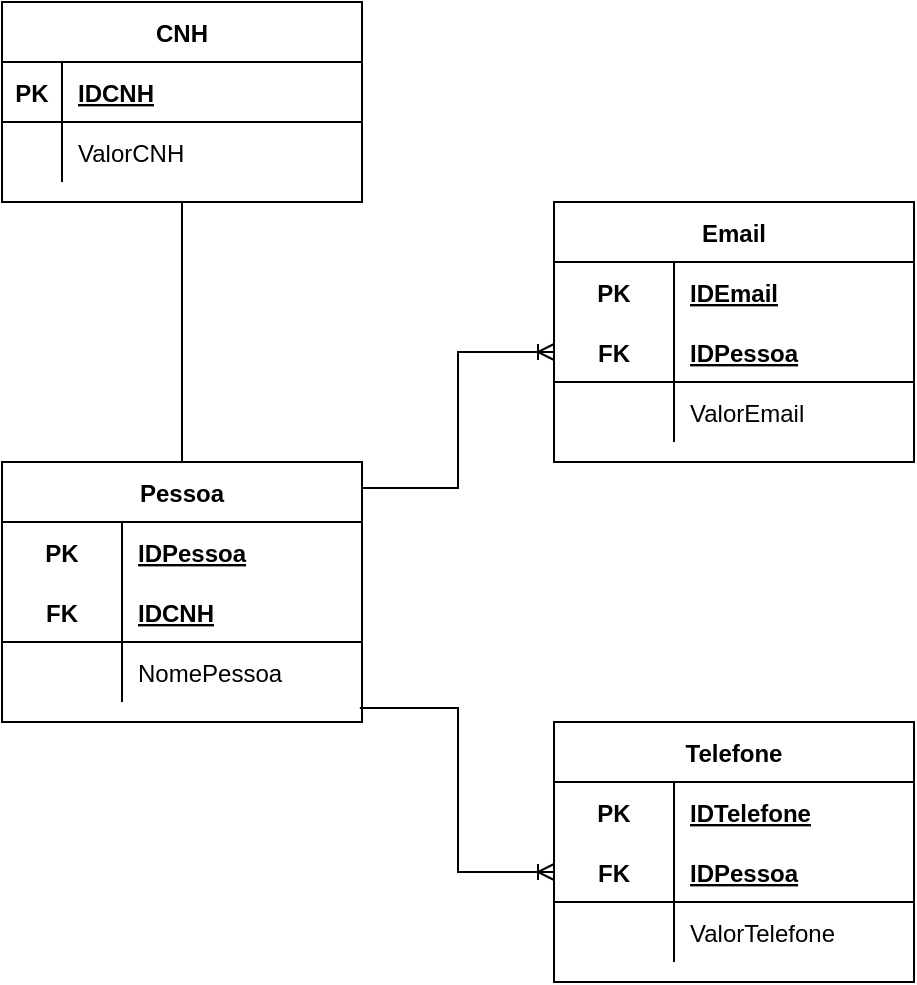 <mxfile version="14.9.4" type="device"><diagram id="CfOe3Xvw2XGtQVhN1G8H" name="Page-1"><mxGraphModel dx="782" dy="706" grid="1" gridSize="10" guides="1" tooltips="1" connect="1" arrows="1" fold="1" page="1" pageScale="1" pageWidth="827" pageHeight="1169" math="0" shadow="0"><root><mxCell id="0"/><mxCell id="1" parent="0"/><mxCell id="vPg4J-lkNEqCP9CRzpfn-147" style="edgeStyle=orthogonalEdgeStyle;rounded=0;orthogonalLoop=1;jettySize=auto;html=1;entryX=0.5;entryY=1;entryDx=0;entryDy=0;endArrow=none;endFill=0;" edge="1" parent="1" source="vPg4J-lkNEqCP9CRzpfn-1" target="vPg4J-lkNEqCP9CRzpfn-14"><mxGeometry relative="1" as="geometry"/></mxCell><mxCell id="vPg4J-lkNEqCP9CRzpfn-1" value="Pessoa" style="shape=table;startSize=30;container=1;collapsible=1;childLayout=tableLayout;fixedRows=1;rowLines=0;fontStyle=1;align=center;resizeLast=1;" vertex="1" parent="1"><mxGeometry x="324" y="270" width="180" height="130" as="geometry"/></mxCell><mxCell id="vPg4J-lkNEqCP9CRzpfn-2" value="" style="shape=partialRectangle;collapsible=0;dropTarget=0;pointerEvents=0;fillColor=none;top=0;left=0;bottom=0;right=0;points=[[0,0.5],[1,0.5]];portConstraint=eastwest;" vertex="1" parent="vPg4J-lkNEqCP9CRzpfn-1"><mxGeometry y="30" width="180" height="30" as="geometry"/></mxCell><mxCell id="vPg4J-lkNEqCP9CRzpfn-3" value="PK" style="shape=partialRectangle;connectable=0;fillColor=none;top=0;left=0;bottom=0;right=0;fontStyle=1;overflow=hidden;" vertex="1" parent="vPg4J-lkNEqCP9CRzpfn-2"><mxGeometry width="60" height="30" as="geometry"/></mxCell><mxCell id="vPg4J-lkNEqCP9CRzpfn-4" value="IDPessoa" style="shape=partialRectangle;connectable=0;fillColor=none;top=0;left=0;bottom=0;right=0;align=left;spacingLeft=6;fontStyle=5;overflow=hidden;" vertex="1" parent="vPg4J-lkNEqCP9CRzpfn-2"><mxGeometry x="60" width="120" height="30" as="geometry"/></mxCell><mxCell id="vPg4J-lkNEqCP9CRzpfn-5" value="" style="shape=partialRectangle;collapsible=0;dropTarget=0;pointerEvents=0;fillColor=none;top=0;left=0;bottom=0;right=0;points=[[0,0.5],[1,0.5]];portConstraint=eastwest;" vertex="1" parent="vPg4J-lkNEqCP9CRzpfn-1"><mxGeometry y="60" width="180" height="30" as="geometry"/></mxCell><mxCell id="vPg4J-lkNEqCP9CRzpfn-6" value="FK" style="shape=partialRectangle;connectable=0;fillColor=none;top=0;left=0;bottom=1;right=0;fontStyle=1;overflow=hidden;" vertex="1" parent="vPg4J-lkNEqCP9CRzpfn-5"><mxGeometry width="60" height="30" as="geometry"/></mxCell><mxCell id="vPg4J-lkNEqCP9CRzpfn-7" value="IDCNH" style="shape=partialRectangle;connectable=0;fillColor=none;top=0;left=0;bottom=1;right=0;align=left;spacingLeft=6;fontStyle=5;overflow=hidden;" vertex="1" parent="vPg4J-lkNEqCP9CRzpfn-5"><mxGeometry x="60" width="120" height="30" as="geometry"/></mxCell><mxCell id="vPg4J-lkNEqCP9CRzpfn-11" value="" style="shape=partialRectangle;collapsible=0;dropTarget=0;pointerEvents=0;fillColor=none;top=0;left=0;bottom=0;right=0;points=[[0,0.5],[1,0.5]];portConstraint=eastwest;" vertex="1" parent="vPg4J-lkNEqCP9CRzpfn-1"><mxGeometry y="90" width="180" height="30" as="geometry"/></mxCell><mxCell id="vPg4J-lkNEqCP9CRzpfn-12" value="" style="shape=partialRectangle;connectable=0;fillColor=none;top=0;left=0;bottom=0;right=0;editable=1;overflow=hidden;" vertex="1" parent="vPg4J-lkNEqCP9CRzpfn-11"><mxGeometry width="60" height="30" as="geometry"/></mxCell><mxCell id="vPg4J-lkNEqCP9CRzpfn-13" value="NomePessoa" style="shape=partialRectangle;connectable=0;fillColor=none;top=0;left=0;bottom=0;right=0;align=left;spacingLeft=6;overflow=hidden;" vertex="1" parent="vPg4J-lkNEqCP9CRzpfn-11"><mxGeometry x="60" width="120" height="30" as="geometry"/></mxCell><mxCell id="vPg4J-lkNEqCP9CRzpfn-14" value="CNH" style="shape=table;startSize=30;container=1;collapsible=1;childLayout=tableLayout;fixedRows=1;rowLines=0;fontStyle=1;align=center;resizeLast=1;" vertex="1" parent="1"><mxGeometry x="324" y="40" width="180" height="100" as="geometry"/></mxCell><mxCell id="vPg4J-lkNEqCP9CRzpfn-15" value="" style="shape=partialRectangle;collapsible=0;dropTarget=0;pointerEvents=0;fillColor=none;top=0;left=0;bottom=1;right=0;points=[[0,0.5],[1,0.5]];portConstraint=eastwest;" vertex="1" parent="vPg4J-lkNEqCP9CRzpfn-14"><mxGeometry y="30" width="180" height="30" as="geometry"/></mxCell><mxCell id="vPg4J-lkNEqCP9CRzpfn-16" value="PK" style="shape=partialRectangle;connectable=0;fillColor=none;top=0;left=0;bottom=0;right=0;fontStyle=1;overflow=hidden;" vertex="1" parent="vPg4J-lkNEqCP9CRzpfn-15"><mxGeometry width="30" height="30" as="geometry"/></mxCell><mxCell id="vPg4J-lkNEqCP9CRzpfn-17" value="IDCNH" style="shape=partialRectangle;connectable=0;fillColor=none;top=0;left=0;bottom=0;right=0;align=left;spacingLeft=6;fontStyle=5;overflow=hidden;" vertex="1" parent="vPg4J-lkNEqCP9CRzpfn-15"><mxGeometry x="30" width="150" height="30" as="geometry"/></mxCell><mxCell id="vPg4J-lkNEqCP9CRzpfn-24" value="" style="shape=partialRectangle;collapsible=0;dropTarget=0;pointerEvents=0;fillColor=none;top=0;left=0;bottom=0;right=0;points=[[0,0.5],[1,0.5]];portConstraint=eastwest;" vertex="1" parent="vPg4J-lkNEqCP9CRzpfn-14"><mxGeometry y="60" width="180" height="30" as="geometry"/></mxCell><mxCell id="vPg4J-lkNEqCP9CRzpfn-25" value="" style="shape=partialRectangle;connectable=0;fillColor=none;top=0;left=0;bottom=0;right=0;editable=1;overflow=hidden;" vertex="1" parent="vPg4J-lkNEqCP9CRzpfn-24"><mxGeometry width="30" height="30" as="geometry"/></mxCell><mxCell id="vPg4J-lkNEqCP9CRzpfn-26" value="ValorCNH" style="shape=partialRectangle;connectable=0;fillColor=none;top=0;left=0;bottom=0;right=0;align=left;spacingLeft=6;overflow=hidden;" vertex="1" parent="vPg4J-lkNEqCP9CRzpfn-24"><mxGeometry x="30" width="150" height="30" as="geometry"/></mxCell><mxCell id="vPg4J-lkNEqCP9CRzpfn-111" value="Telefone" style="shape=table;startSize=30;container=1;collapsible=1;childLayout=tableLayout;fixedRows=1;rowLines=0;fontStyle=1;align=center;resizeLast=1;" vertex="1" parent="1"><mxGeometry x="600" y="400" width="180" height="130" as="geometry"/></mxCell><mxCell id="vPg4J-lkNEqCP9CRzpfn-112" value="" style="shape=partialRectangle;collapsible=0;dropTarget=0;pointerEvents=0;fillColor=none;top=0;left=0;bottom=0;right=0;points=[[0,0.5],[1,0.5]];portConstraint=eastwest;" vertex="1" parent="vPg4J-lkNEqCP9CRzpfn-111"><mxGeometry y="30" width="180" height="30" as="geometry"/></mxCell><mxCell id="vPg4J-lkNEqCP9CRzpfn-113" value="PK" style="shape=partialRectangle;connectable=0;fillColor=none;top=0;left=0;bottom=0;right=0;fontStyle=1;overflow=hidden;" vertex="1" parent="vPg4J-lkNEqCP9CRzpfn-112"><mxGeometry width="60" height="30" as="geometry"/></mxCell><mxCell id="vPg4J-lkNEqCP9CRzpfn-114" value="IDTelefone" style="shape=partialRectangle;connectable=0;fillColor=none;top=0;left=0;bottom=0;right=0;align=left;spacingLeft=6;fontStyle=5;overflow=hidden;" vertex="1" parent="vPg4J-lkNEqCP9CRzpfn-112"><mxGeometry x="60" width="120" height="30" as="geometry"/></mxCell><mxCell id="vPg4J-lkNEqCP9CRzpfn-115" value="" style="shape=partialRectangle;collapsible=0;dropTarget=0;pointerEvents=0;fillColor=none;top=0;left=0;bottom=1;right=0;points=[[0,0.5],[1,0.5]];portConstraint=eastwest;" vertex="1" parent="vPg4J-lkNEqCP9CRzpfn-111"><mxGeometry y="60" width="180" height="30" as="geometry"/></mxCell><mxCell id="vPg4J-lkNEqCP9CRzpfn-116" value="FK" style="shape=partialRectangle;connectable=0;fillColor=none;top=0;left=0;bottom=0;right=0;fontStyle=1;overflow=hidden;" vertex="1" parent="vPg4J-lkNEqCP9CRzpfn-115"><mxGeometry width="60" height="30" as="geometry"/></mxCell><mxCell id="vPg4J-lkNEqCP9CRzpfn-117" value="IDPessoa" style="shape=partialRectangle;connectable=0;fillColor=none;top=0;left=0;bottom=0;right=0;align=left;spacingLeft=6;fontStyle=5;overflow=hidden;" vertex="1" parent="vPg4J-lkNEqCP9CRzpfn-115"><mxGeometry x="60" width="120" height="30" as="geometry"/></mxCell><mxCell id="vPg4J-lkNEqCP9CRzpfn-118" value="" style="shape=partialRectangle;collapsible=0;dropTarget=0;pointerEvents=0;fillColor=none;top=0;left=0;bottom=0;right=0;points=[[0,0.5],[1,0.5]];portConstraint=eastwest;" vertex="1" parent="vPg4J-lkNEqCP9CRzpfn-111"><mxGeometry y="90" width="180" height="30" as="geometry"/></mxCell><mxCell id="vPg4J-lkNEqCP9CRzpfn-119" value="" style="shape=partialRectangle;connectable=0;fillColor=none;top=0;left=0;bottom=0;right=0;editable=1;overflow=hidden;" vertex="1" parent="vPg4J-lkNEqCP9CRzpfn-118"><mxGeometry width="60" height="30" as="geometry"/></mxCell><mxCell id="vPg4J-lkNEqCP9CRzpfn-120" value="ValorTelefone" style="shape=partialRectangle;connectable=0;fillColor=none;top=0;left=0;bottom=0;right=0;align=left;spacingLeft=6;overflow=hidden;" vertex="1" parent="vPg4J-lkNEqCP9CRzpfn-118"><mxGeometry x="60" width="120" height="30" as="geometry"/></mxCell><mxCell id="vPg4J-lkNEqCP9CRzpfn-137" value="Email" style="shape=table;startSize=30;container=1;collapsible=1;childLayout=tableLayout;fixedRows=1;rowLines=0;fontStyle=1;align=center;resizeLast=1;" vertex="1" parent="1"><mxGeometry x="600" y="140" width="180" height="130" as="geometry"/></mxCell><mxCell id="vPg4J-lkNEqCP9CRzpfn-138" value="" style="shape=partialRectangle;collapsible=0;dropTarget=0;pointerEvents=0;fillColor=none;top=0;left=0;bottom=0;right=0;points=[[0,0.5],[1,0.5]];portConstraint=eastwest;" vertex="1" parent="vPg4J-lkNEqCP9CRzpfn-137"><mxGeometry y="30" width="180" height="30" as="geometry"/></mxCell><mxCell id="vPg4J-lkNEqCP9CRzpfn-139" value="PK" style="shape=partialRectangle;connectable=0;fillColor=none;top=0;left=0;bottom=0;right=0;fontStyle=1;overflow=hidden;" vertex="1" parent="vPg4J-lkNEqCP9CRzpfn-138"><mxGeometry width="60" height="30" as="geometry"/></mxCell><mxCell id="vPg4J-lkNEqCP9CRzpfn-140" value="IDEmail" style="shape=partialRectangle;connectable=0;fillColor=none;top=0;left=0;bottom=0;right=0;align=left;spacingLeft=6;fontStyle=5;overflow=hidden;" vertex="1" parent="vPg4J-lkNEqCP9CRzpfn-138"><mxGeometry x="60" width="120" height="30" as="geometry"/></mxCell><mxCell id="vPg4J-lkNEqCP9CRzpfn-141" value="" style="shape=partialRectangle;collapsible=0;dropTarget=0;pointerEvents=0;fillColor=none;top=0;left=0;bottom=1;right=0;points=[[0,0.5],[1,0.5]];portConstraint=eastwest;" vertex="1" parent="vPg4J-lkNEqCP9CRzpfn-137"><mxGeometry y="60" width="180" height="30" as="geometry"/></mxCell><mxCell id="vPg4J-lkNEqCP9CRzpfn-142" value="FK" style="shape=partialRectangle;connectable=0;fillColor=none;top=0;left=0;bottom=0;right=0;fontStyle=1;overflow=hidden;" vertex="1" parent="vPg4J-lkNEqCP9CRzpfn-141"><mxGeometry width="60" height="30" as="geometry"/></mxCell><mxCell id="vPg4J-lkNEqCP9CRzpfn-143" value="IDPessoa" style="shape=partialRectangle;connectable=0;fillColor=none;top=0;left=0;bottom=0;right=0;align=left;spacingLeft=6;fontStyle=5;overflow=hidden;" vertex="1" parent="vPg4J-lkNEqCP9CRzpfn-141"><mxGeometry x="60" width="120" height="30" as="geometry"/></mxCell><mxCell id="vPg4J-lkNEqCP9CRzpfn-144" value="" style="shape=partialRectangle;collapsible=0;dropTarget=0;pointerEvents=0;fillColor=none;top=0;left=0;bottom=0;right=0;points=[[0,0.5],[1,0.5]];portConstraint=eastwest;" vertex="1" parent="vPg4J-lkNEqCP9CRzpfn-137"><mxGeometry y="90" width="180" height="30" as="geometry"/></mxCell><mxCell id="vPg4J-lkNEqCP9CRzpfn-145" value="" style="shape=partialRectangle;connectable=0;fillColor=none;top=0;left=0;bottom=0;right=0;editable=1;overflow=hidden;" vertex="1" parent="vPg4J-lkNEqCP9CRzpfn-144"><mxGeometry width="60" height="30" as="geometry"/></mxCell><mxCell id="vPg4J-lkNEqCP9CRzpfn-146" value="ValorEmail" style="shape=partialRectangle;connectable=0;fillColor=none;top=0;left=0;bottom=0;right=0;align=left;spacingLeft=6;overflow=hidden;" vertex="1" parent="vPg4J-lkNEqCP9CRzpfn-144"><mxGeometry x="60" width="120" height="30" as="geometry"/></mxCell><mxCell id="vPg4J-lkNEqCP9CRzpfn-148" style="edgeStyle=orthogonalEdgeStyle;rounded=0;orthogonalLoop=1;jettySize=auto;html=1;entryX=1;entryY=0.1;entryDx=0;entryDy=0;entryPerimeter=0;endArrow=none;endFill=0;startArrow=ERoneToMany;startFill=0;" edge="1" parent="1" source="vPg4J-lkNEqCP9CRzpfn-141" target="vPg4J-lkNEqCP9CRzpfn-1"><mxGeometry relative="1" as="geometry"/></mxCell><mxCell id="vPg4J-lkNEqCP9CRzpfn-149" style="edgeStyle=orthogonalEdgeStyle;rounded=0;orthogonalLoop=1;jettySize=auto;html=1;entryX=0.994;entryY=1.1;entryDx=0;entryDy=0;entryPerimeter=0;startArrow=ERoneToMany;startFill=0;endArrow=none;endFill=0;" edge="1" parent="1" source="vPg4J-lkNEqCP9CRzpfn-115" target="vPg4J-lkNEqCP9CRzpfn-11"><mxGeometry relative="1" as="geometry"/></mxCell></root></mxGraphModel></diagram></mxfile>